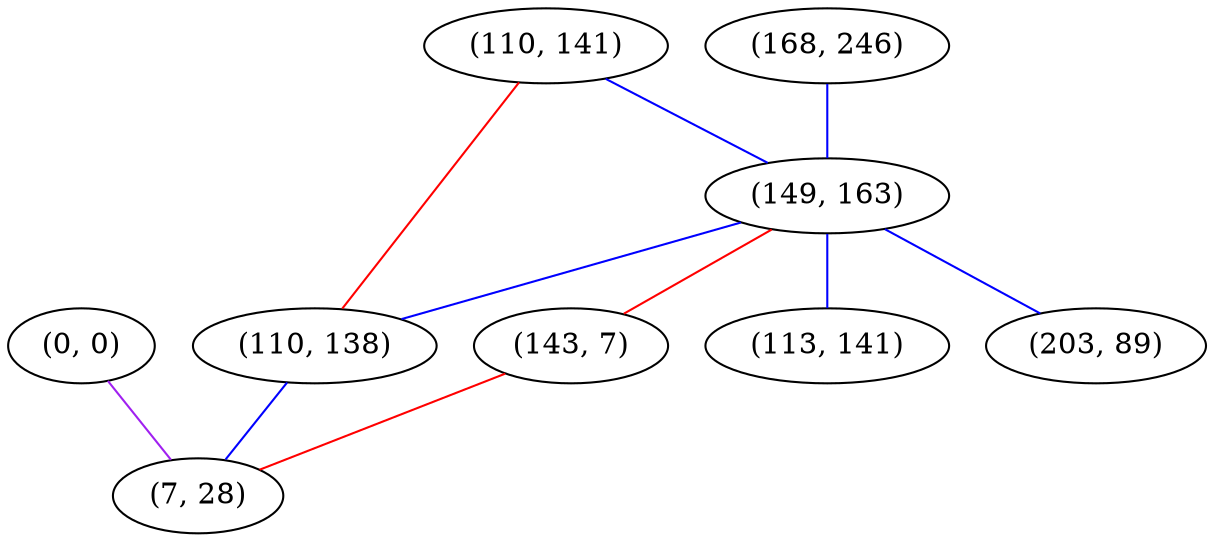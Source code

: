 graph "" {
"(0, 0)";
"(168, 246)";
"(110, 141)";
"(149, 163)";
"(110, 138)";
"(143, 7)";
"(7, 28)";
"(113, 141)";
"(203, 89)";
"(0, 0)" -- "(7, 28)"  [color=purple, key=0, weight=4];
"(168, 246)" -- "(149, 163)"  [color=blue, key=0, weight=3];
"(110, 141)" -- "(110, 138)"  [color=red, key=0, weight=1];
"(110, 141)" -- "(149, 163)"  [color=blue, key=0, weight=3];
"(149, 163)" -- "(110, 138)"  [color=blue, key=0, weight=3];
"(149, 163)" -- "(143, 7)"  [color=red, key=0, weight=1];
"(149, 163)" -- "(113, 141)"  [color=blue, key=0, weight=3];
"(149, 163)" -- "(203, 89)"  [color=blue, key=0, weight=3];
"(110, 138)" -- "(7, 28)"  [color=blue, key=0, weight=3];
"(143, 7)" -- "(7, 28)"  [color=red, key=0, weight=1];
}
